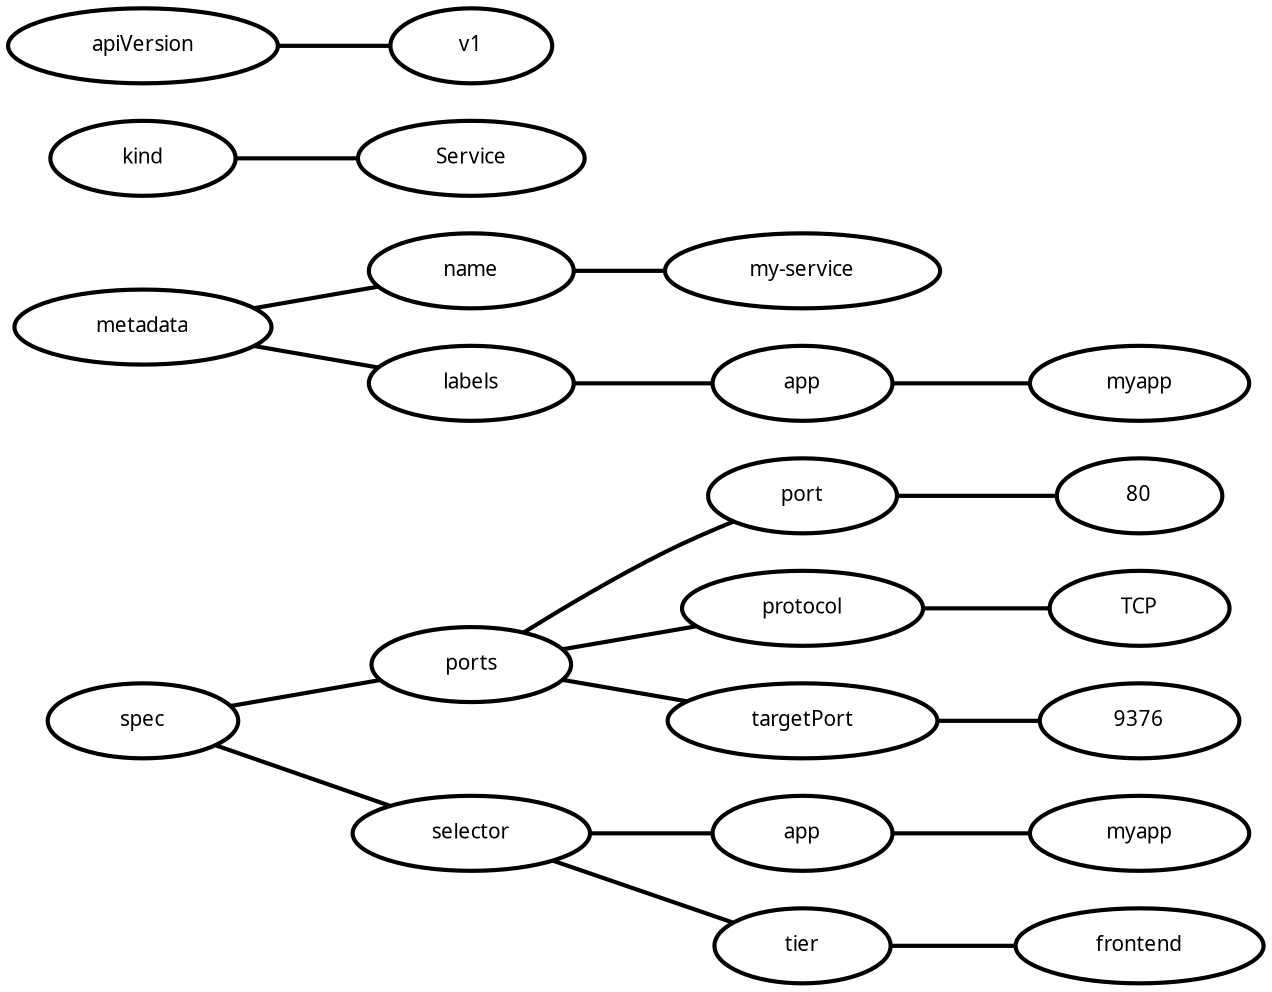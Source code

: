 digraph  {
rankdir=LR;
"0__spec" [fillcolor="#fafafa", fontname="Fira Mono", fontsize=10, label=spec, margin="0.3,0.1", penwidth="2.0", shape=ellipse, style=rounded];
"0__metadata" [fillcolor="#fafafa", fontname="Fira Mono", fontsize=10, label=metadata, margin="0.3,0.1", penwidth="2.0", shape=ellipse, style=rounded];
"0__kind" [fillcolor="#fafafa", fontname="Fira Mono", fontsize=10, label=kind, margin="0.3,0.1", penwidth="2.0", shape=ellipse, style=rounded];
"0__kind__Service" [fillcolor="#fafafa", fontname="Fira Mono", fontsize=10, label=Service, margin="0.3,0.1", penwidth="2.0", shape=ellipse, style=rounded];
"0__apiVersion" [fillcolor="#fafafa", fontname="Fira Mono", fontsize=10, label=apiVersion, margin="0.3,0.1", penwidth="2.0", shape=ellipse, style=rounded];
"0__apiVersion__v1" [fillcolor="#fafafa", fontname="Fira Mono", fontsize=10, label=v1, margin="0.3,0.1", penwidth="2.0", shape=ellipse, style=rounded];
"0__spec__ports" [fillcolor="#fafafa", fontname="Fira Mono", fontsize=10, label=ports, margin="0.3,0.1", penwidth="2.0", shape=ellipse, style=rounded];
"0__spec__selector" [fillcolor="#fafafa", fontname="Fira Mono", fontsize=10, label=selector, margin="0.3,0.1", penwidth="2.0", shape=ellipse, style=rounded];
"0__metadata__name" [fillcolor="#fafafa", fontname="Fira Mono", fontsize=10, label=name, margin="0.3,0.1", penwidth="2.0", shape=ellipse, style=rounded];
"0__metadata__name__my-service" [fillcolor="#fafafa", fontname="Fira Mono", fontsize=10, label="my-service", margin="0.3,0.1", penwidth="2.0", shape=ellipse, style=rounded];
"0__metadata__labels" [fillcolor="#fafafa", fontname="Fira Mono", fontsize=10, label=labels, margin="0.3,0.1", penwidth="2.0", shape=ellipse, style=rounded];
"0__spec__selector__app" [fillcolor="#fafafa", fontname="Fira Mono", fontsize=10, label=app, margin="0.3,0.1", penwidth="2.0", shape=ellipse, style=rounded];
"0__spec__selector__app__myapp" [fillcolor="#fafafa", fontname="Fira Mono", fontsize=10, label=myapp, margin="0.3,0.1", penwidth="2.0", shape=ellipse, style=rounded];
"0__spec__selector__tier" [fillcolor="#fafafa", fontname="Fira Mono", fontsize=10, label=tier, margin="0.3,0.1", penwidth="2.0", shape=ellipse, style=rounded];
"0__spec__selector__tier__frontend" [fillcolor="#fafafa", fontname="Fira Mono", fontsize=10, label=frontend, margin="0.3,0.1", penwidth="2.0", shape=ellipse, style=rounded];
"0__metadata__labels__app" [fillcolor="#fafafa", fontname="Fira Mono", fontsize=10, label=app, margin="0.3,0.1", penwidth="2.0", shape=ellipse, style=rounded];
"0__metadata__labels__app__myapp" [fillcolor="#fafafa", fontname="Fira Mono", fontsize=10, label=myapp, margin="0.3,0.1", penwidth="2.0", shape=ellipse, style=rounded];
"0__spec__ports__port" [fillcolor="#fafafa", fontname="Fira Mono", fontsize=10, label=port, margin="0.3,0.1", penwidth="2.0", shape=ellipse, style=rounded];
"0__spec__ports__port__80" [fillcolor="#fafafa", fontname="Fira Mono", fontsize=10, label=80, margin="0.3,0.1", penwidth="2.0", shape=ellipse, style=rounded];
"0__spec__ports__protocol" [fillcolor="#fafafa", fontname="Fira Mono", fontsize=10, label=protocol, margin="0.3,0.1", penwidth="2.0", shape=ellipse, style=rounded];
"0__spec__ports__protocol__TCP" [fillcolor="#fafafa", fontname="Fira Mono", fontsize=10, label=TCP, margin="0.3,0.1", penwidth="2.0", shape=ellipse, style=rounded];
"0__spec__ports__targetPort" [fillcolor="#fafafa", fontname="Fira Mono", fontsize=10, label=targetPort, margin="0.3,0.1", penwidth="2.0", shape=ellipse, style=rounded];
"0__spec__ports__targetPort__9376" [fillcolor="#fafafa", fontname="Fira Mono", fontsize=10, label=9376, margin="0.3,0.1", penwidth="2.0", shape=ellipse, style=rounded];
"0__spec" -> "0__spec__ports"  [arrowhead=none, key=0, penwidth="2.0"];
"0__spec" -> "0__spec__selector"  [arrowhead=none, key=0, penwidth="2.0"];
"0__metadata" -> "0__metadata__name"  [arrowhead=none, key=0, penwidth="2.0"];
"0__metadata" -> "0__metadata__labels"  [arrowhead=none, key=0, penwidth="2.0"];
"0__kind" -> "0__kind__Service"  [arrowhead=none, key=0, penwidth="2.0"];
"0__apiVersion" -> "0__apiVersion__v1"  [arrowhead=none, key=0, penwidth="2.0"];
"0__spec__ports" -> "0__spec__ports__port"  [arrowhead=none, key=0, penwidth="2.0"];
"0__spec__ports" -> "0__spec__ports__protocol"  [arrowhead=none, key=0, penwidth="2.0"];
"0__spec__ports" -> "0__spec__ports__targetPort"  [arrowhead=none, key=0, penwidth="2.0"];
"0__spec__selector" -> "0__spec__selector__app"  [arrowhead=none, key=0, penwidth="2.0"];
"0__spec__selector" -> "0__spec__selector__tier"  [arrowhead=none, key=0, penwidth="2.0"];
"0__metadata__name" -> "0__metadata__name__my-service"  [arrowhead=none, key=0, penwidth="2.0"];
"0__metadata__labels" -> "0__metadata__labels__app"  [arrowhead=none, key=0, penwidth="2.0"];
"0__spec__selector__app" -> "0__spec__selector__app__myapp"  [arrowhead=none, key=0, penwidth="2.0"];
"0__spec__selector__tier" -> "0__spec__selector__tier__frontend"  [arrowhead=none, key=0, penwidth="2.0"];
"0__metadata__labels__app" -> "0__metadata__labels__app__myapp"  [arrowhead=none, key=0, penwidth="2.0"];
"0__spec__ports__port" -> "0__spec__ports__port__80"  [arrowhead=none, key=0, penwidth="2.0"];
"0__spec__ports__protocol" -> "0__spec__ports__protocol__TCP"  [arrowhead=none, key=0, penwidth="2.0"];
"0__spec__ports__targetPort" -> "0__spec__ports__targetPort__9376"  [arrowhead=none, key=0, penwidth="2.0"];
}
